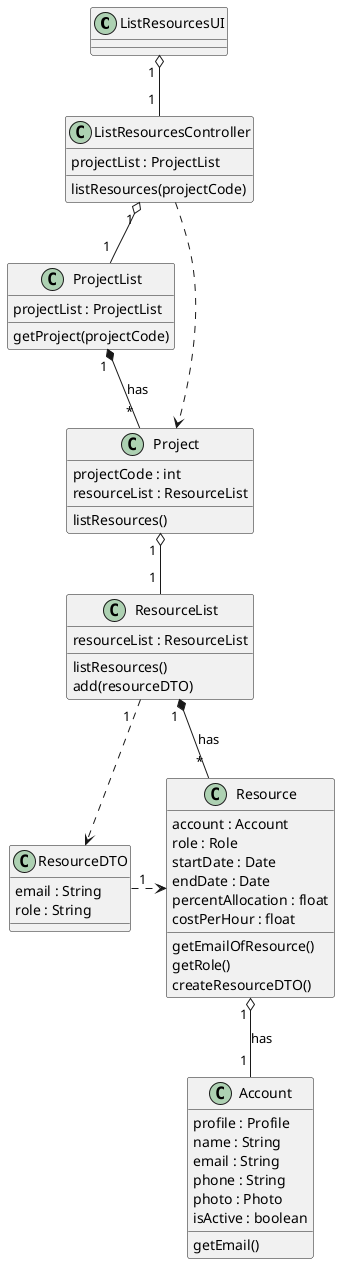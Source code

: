 @startuml

class ListResourcesUI {
}

class ListResourcesController{
projectList : ProjectList
listResources(projectCode)
}

class ProjectList{
projectList : ProjectList
getProject(projectCode)
}

class Project {
projectCode : int
resourceList : ResourceList
listResources()
}

class ResourceList{
resourceList : ResourceList
listResources()
add(resourceDTO)
}

class ResourceDTO {
email : String
role : String
}

class Resource {
account : Account
role : Role
startDate : Date
endDate : Date
percentAllocation : float
costPerHour : float
getEmailOfResource()
getRole()
createResourceDTO()
}

class Account {
profile : Profile
name : String
email : String
phone : String
photo : Photo
isActive : boolean
getEmail()
}

ListResourcesUI "1 " o-- "1 " ListResourcesController
ListResourcesController "1 " o-- "1 " ProjectList
ListResourcesController ..> Project
ProjectList "1 " *-- " * " Project : has
Project "1 " o-- "1 " ResourceList
ResourceList "1  " ..> ResourceDTO
ResourceDTO "1" .right.> Resource
ResourceList "1 " *-- " * " Resource : has
Resource "1 " o-- "1 " Account : has

@enduml